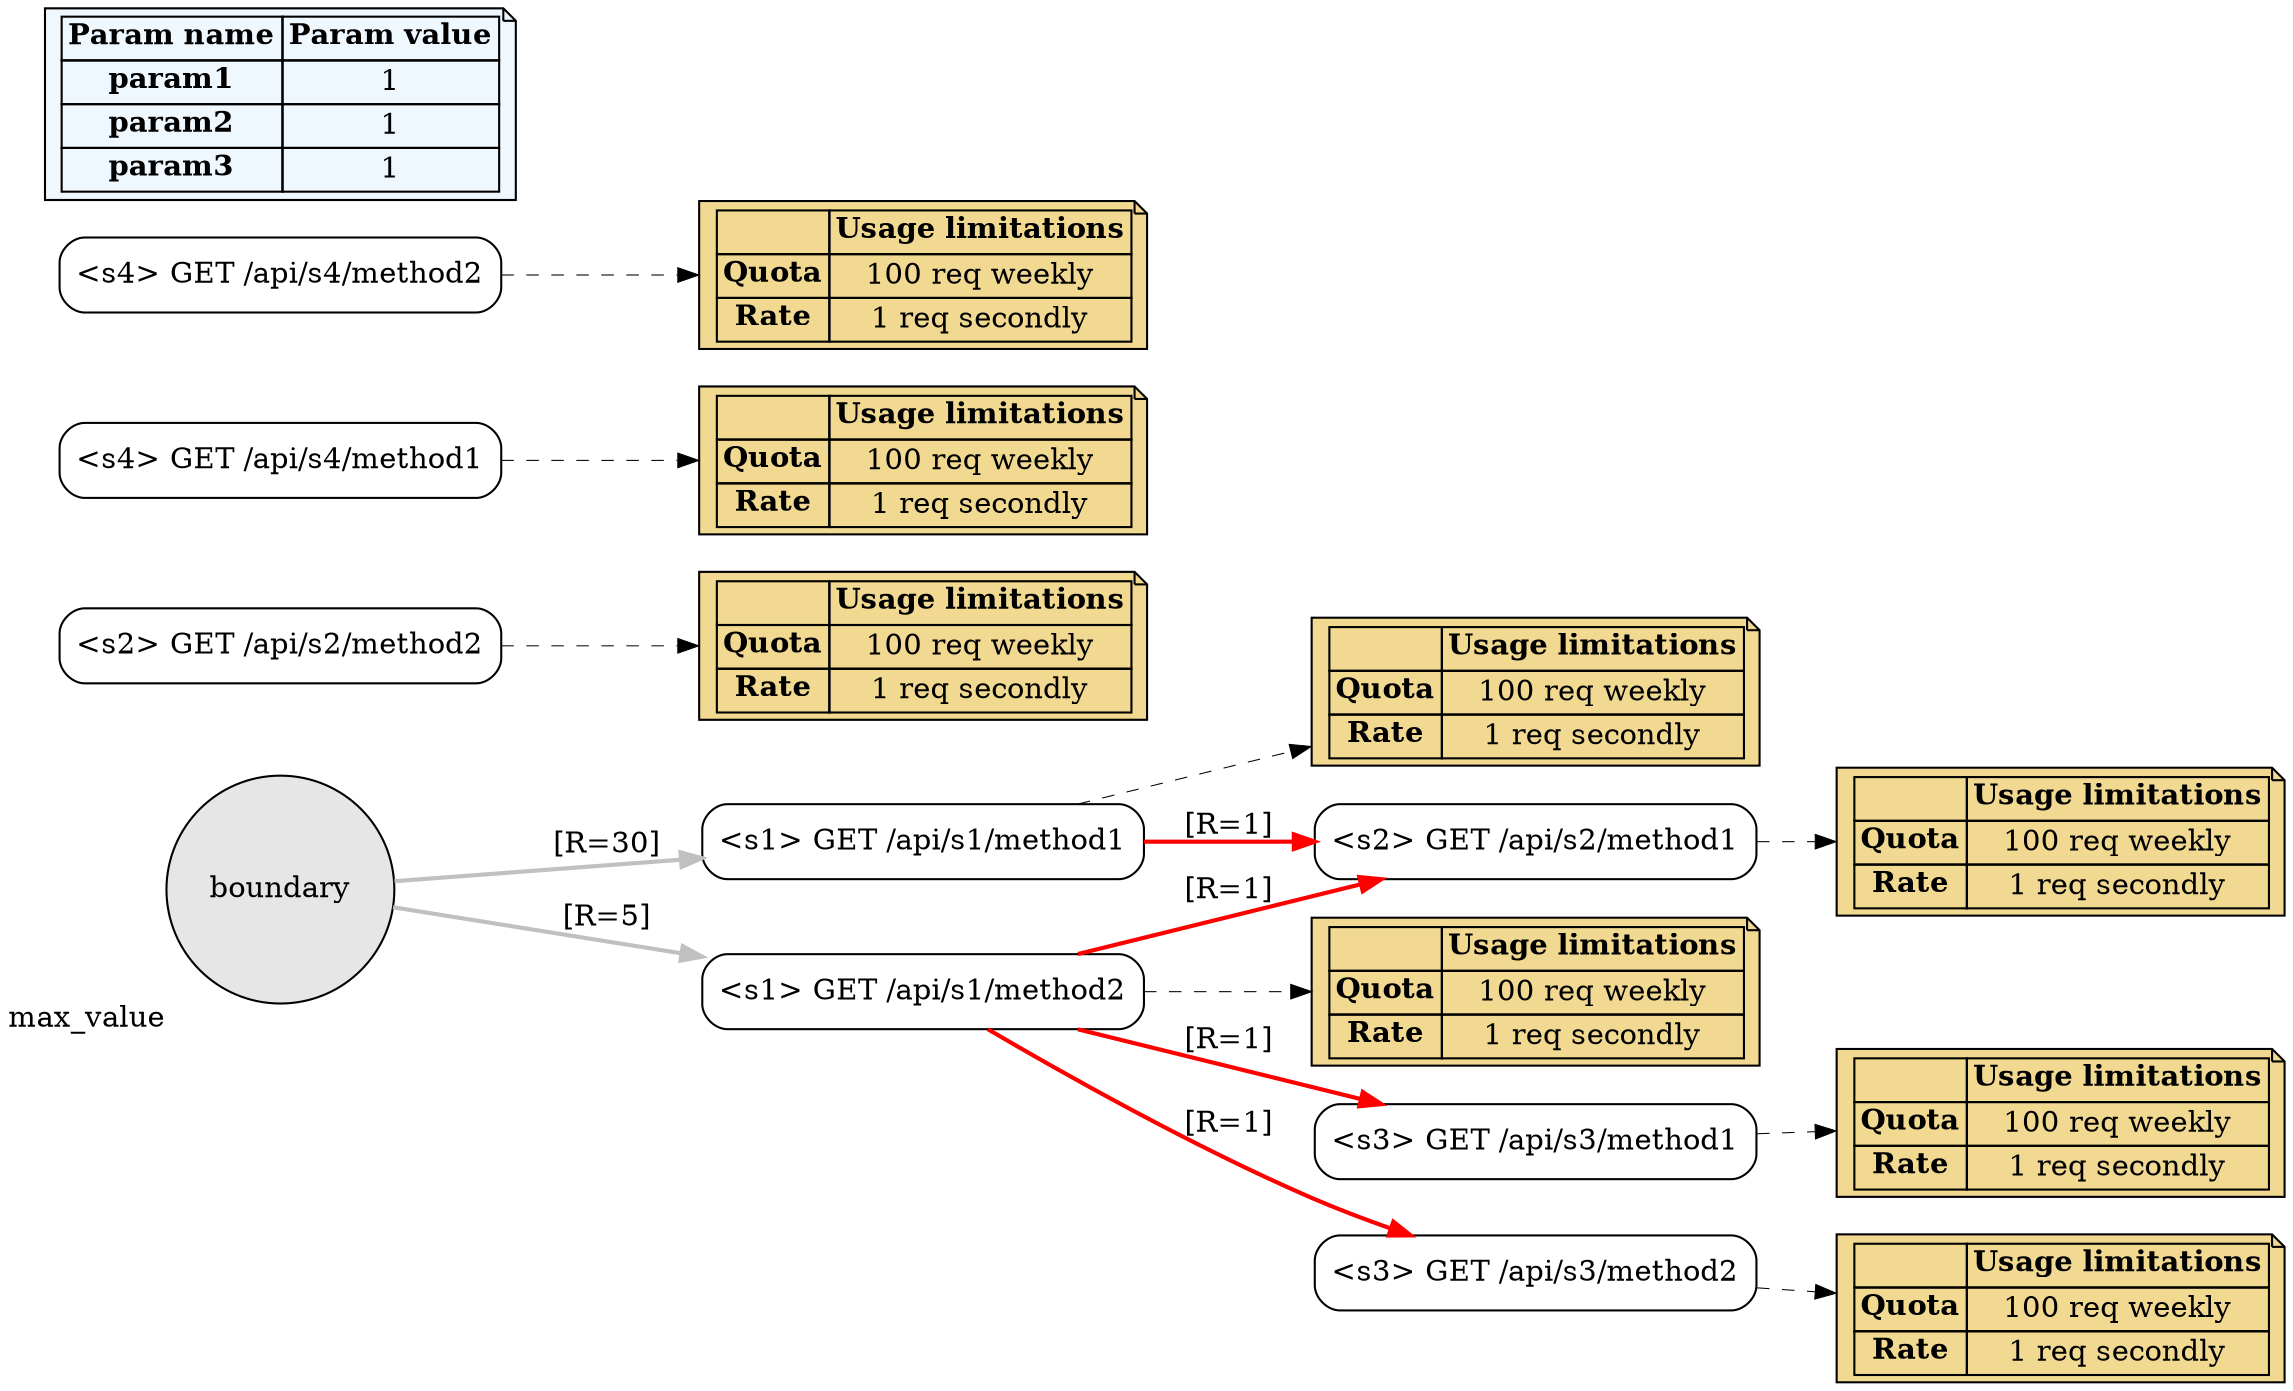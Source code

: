digraph restalk { 

 rankdir=LR;



subgraph "s1" {
node [shape=box]
node [ style=rounded, shape=box, label = "<s1> GET /api/s1/method1" ] "s1m1"
limits_s1m1 [shape=note, style=filled, fillcolor="#F1D991" label=<
<table border="0" cellborder="1" cellpadding="2" cellspacing="0">
<tr>
<td></td>
<td><b>Usage limitations</b></td>
</tr>
<tr>
<td><b>Quota</b></td>
<td>100 req weekly</td>
</tr>
<tr>
<td><b>Rate</b></td>
<td>1 req secondly</td>
</tr>
</table>
>];
s1m1 -> limits_s1m1[ style=dashed, color=black, penwidth=0.5 ];
node [ style=rounded, shape=box, label = "<s1> GET /api/s1/method2" ] "s1m2"
limits_s1m2 [shape=note, style=filled, fillcolor="#F1D991" label=<
<table border="0" cellborder="1" cellpadding="2" cellspacing="0">
<tr>
<td></td>
<td><b>Usage limitations</b></td>
</tr>
<tr>
<td><b>Quota</b></td>
<td>100 req weekly</td>
</tr>
<tr>
<td><b>Rate</b></td>
<td>1 req secondly</td>
</tr>
</table>
>];
s1m2 -> limits_s1m2[ style=dashed, color=black, penwidth=0.5 ];
}



subgraph "s2" {
node [shape=box]
node [ style=rounded, shape=box, label = "<s2> GET /api/s2/method1" ] "s2m1"
limits_s2m1 [shape=note, style=filled, fillcolor="#F1D991" label=<
<table border="0" cellborder="1" cellpadding="2" cellspacing="0">
<tr>
<td></td>
<td><b>Usage limitations</b></td>
</tr>
<tr>
<td><b>Quota</b></td>
<td>100 req weekly</td>
</tr>
<tr>
<td><b>Rate</b></td>
<td>1 req secondly</td>
</tr>
</table>
>];
s2m1 -> limits_s2m1[ style=dashed, color=black, penwidth=0.5 ];
node [ style=rounded, shape=box, label = "<s2> GET /api/s2/method2" ] "s2m2"
limits_s2m2 [shape=note, style=filled, fillcolor="#F1D991" label=<
<table border="0" cellborder="1" cellpadding="2" cellspacing="0">
<tr>
<td></td>
<td><b>Usage limitations</b></td>
</tr>
<tr>
<td><b>Quota</b></td>
<td>100 req weekly</td>
</tr>
<tr>
<td><b>Rate</b></td>
<td>1 req secondly</td>
</tr>
</table>
>];
s2m2 -> limits_s2m2[ style=dashed, color=black, penwidth=0.5 ];
}



subgraph "s3" {
node [shape=box]
node [ style=rounded, shape=box, label = "<s3> GET /api/s3/method1" ] "s3m1"
limits_s3m1 [shape=note, style=filled, fillcolor="#F1D991" label=<
<table border="0" cellborder="1" cellpadding="2" cellspacing="0">
<tr>
<td></td>
<td><b>Usage limitations</b></td>
</tr>
<tr>
<td><b>Quota</b></td>
<td>100 req weekly</td>
</tr>
<tr>
<td><b>Rate</b></td>
<td>1 req secondly</td>
</tr>
</table>
>];
s3m1 -> limits_s3m1[ style=dashed, color=black, penwidth=0.5 ];
node [ style=rounded, shape=box, label = "<s3> GET /api/s3/method2" ] "s3m2"
limits_s3m2 [shape=note, style=filled, fillcolor="#F1D991" label=<
<table border="0" cellborder="1" cellpadding="2" cellspacing="0">
<tr>
<td></td>
<td><b>Usage limitations</b></td>
</tr>
<tr>
<td><b>Quota</b></td>
<td>100 req weekly</td>
</tr>
<tr>
<td><b>Rate</b></td>
<td>1 req secondly</td>
</tr>
</table>
>];
s3m2 -> limits_s3m2[ style=dashed, color=black, penwidth=0.5 ];
}



subgraph "s4" {
node [shape=box]
node [ style=rounded, shape=box, label = "<s4> GET /api/s4/method1" ] "s4m1"
limits_s4m1 [shape=note, style=filled, fillcolor="#F1D991" label=<
<table border="0" cellborder="1" cellpadding="2" cellspacing="0">
<tr>
<td></td>
<td><b>Usage limitations</b></td>
</tr>
<tr>
<td><b>Quota</b></td>
<td>100 req weekly</td>
</tr>
<tr>
<td><b>Rate</b></td>
<td>1 req secondly</td>
</tr>
</table>
>];
s4m1 -> limits_s4m1[ style=dashed, color=black, penwidth=0.5 ];
node [ style=rounded, shape=box, label = "<s4> GET /api/s4/method2" ] "s4m2"
limits_s4m2 [shape=note, style=filled, fillcolor="#F1D991" label=<
<table border="0" cellborder="1" cellpadding="2" cellspacing="0">
<tr>
<td></td>
<td><b>Usage limitations</b></td>
</tr>
<tr>
<td><b>Quota</b></td>
<td>100 req weekly</td>
</tr>
<tr>
<td><b>Rate</b></td>
<td>1 req secondly</td>
</tr>
</table>
>];
s4m2 -> limits_s4m2[ style=dashed, color=black, penwidth=0.5 ];
}

params [shape=note, style=filled, fillcolor="#F0F8FF" label=<
<table border="0" cellborder="1" cellpadding="2" cellspacing="0">
<tr>
<td><b>Param name</b></td><td><b>Param value</b></td>
</tr>
<tr>
<td><b>param1</b></td>
<td>1</td>
</tr>
<tr>
<td><b>param2</b></td>
<td>1</td>
</tr>
<tr>
<td><b>param3</b></td>
<td>1</td>
</tr>
</table>
>];
node [ style="rounded,filled", fillcolor="#E6E6E6", shape=circle, xlabel = "max_value" ] "boundary";
s1m1 -> s2m1 [ color=red, penwidth=2.0, label="[R=1]" ];
boundary -> s1m1 [ color=grey, penwidth=2.0, label="[R=30]" ];
s1m2 -> s3m1 [ color=red, penwidth=2.0, label="[R=1]" ];
s1m2 -> s3m2 [ color=red, penwidth=2.0, label="[R=1]" ];
s1m2 -> s2m1 [ color=red, penwidth=2.0, label="[R=1]" ];
boundary -> s1m2 [ color=grey, penwidth=2.0, label="[R=5]" ];


}